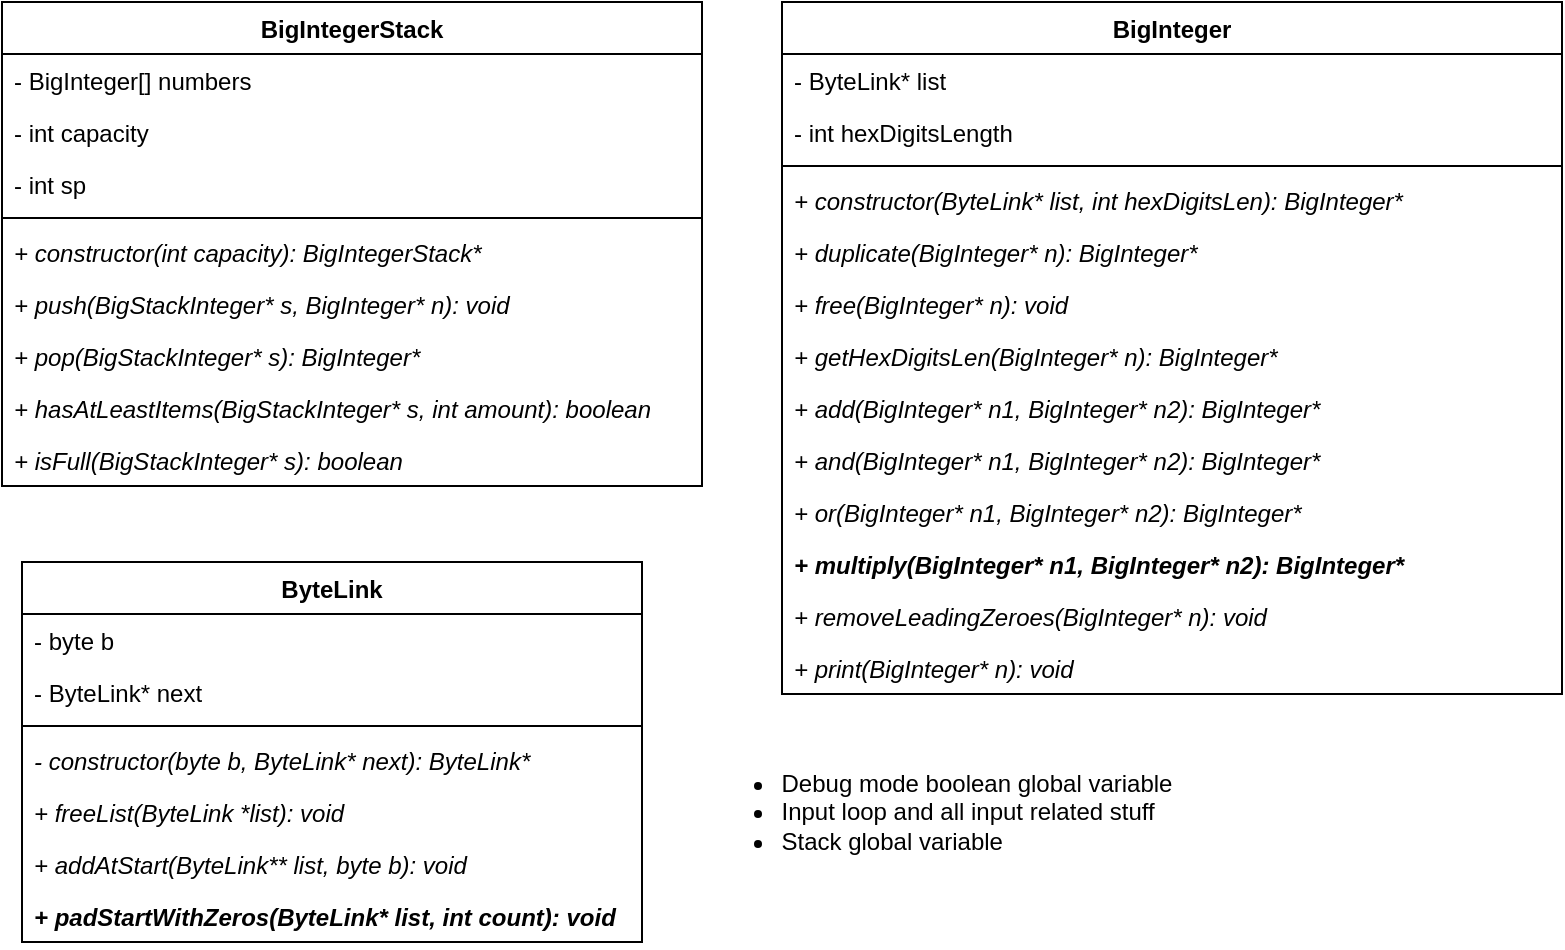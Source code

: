 <mxfile version="13.1.2" type="device"><diagram id="C5RBs43oDa-KdzZeNtuy" name="Page-1"><mxGraphModel dx="934" dy="535" grid="1" gridSize="10" guides="1" tooltips="1" connect="1" arrows="1" fold="1" page="1" pageScale="1" pageWidth="827" pageHeight="1169" math="0" shadow="0"><root><mxCell id="WIyWlLk6GJQsqaUBKTNV-0"/><mxCell id="WIyWlLk6GJQsqaUBKTNV-1" parent="WIyWlLk6GJQsqaUBKTNV-0"/><mxCell id="xgbD1AQFIxNSI7o3tHPw-13" value="ByteLink" style="swimlane;fontStyle=1;align=center;verticalAlign=top;childLayout=stackLayout;horizontal=1;startSize=26;horizontalStack=0;resizeParent=1;resizeParentMax=0;resizeLast=0;collapsible=1;marginBottom=0;" parent="WIyWlLk6GJQsqaUBKTNV-1" vertex="1"><mxGeometry x="50" y="340" width="310" height="190" as="geometry"/></mxCell><mxCell id="xgbD1AQFIxNSI7o3tHPw-17" value="- byte b" style="text;strokeColor=none;fillColor=none;align=left;verticalAlign=top;spacingLeft=4;spacingRight=4;overflow=hidden;rotatable=0;points=[[0,0.5],[1,0.5]];portConstraint=eastwest;" parent="xgbD1AQFIxNSI7o3tHPw-13" vertex="1"><mxGeometry y="26" width="310" height="26" as="geometry"/></mxCell><mxCell id="xgbD1AQFIxNSI7o3tHPw-14" value="- ByteLink* next" style="text;strokeColor=none;fillColor=none;align=left;verticalAlign=top;spacingLeft=4;spacingRight=4;overflow=hidden;rotatable=0;points=[[0,0.5],[1,0.5]];portConstraint=eastwest;" parent="xgbD1AQFIxNSI7o3tHPw-13" vertex="1"><mxGeometry y="52" width="310" height="26" as="geometry"/></mxCell><mxCell id="xgbD1AQFIxNSI7o3tHPw-15" value="" style="line;strokeWidth=1;fillColor=none;align=left;verticalAlign=middle;spacingTop=-1;spacingLeft=3;spacingRight=3;rotatable=0;labelPosition=right;points=[];portConstraint=eastwest;" parent="xgbD1AQFIxNSI7o3tHPw-13" vertex="1"><mxGeometry y="78" width="310" height="8" as="geometry"/></mxCell><mxCell id="xgbD1AQFIxNSI7o3tHPw-19" value="- constructor(byte b, ByteLink* next): ByteLink*" style="text;strokeColor=none;fillColor=none;align=left;verticalAlign=top;spacingLeft=4;spacingRight=4;overflow=hidden;rotatable=0;points=[[0,0.5],[1,0.5]];portConstraint=eastwest;fontStyle=2" parent="xgbD1AQFIxNSI7o3tHPw-13" vertex="1"><mxGeometry y="86" width="310" height="26" as="geometry"/></mxCell><mxCell id="xgbD1AQFIxNSI7o3tHPw-16" value="+ freeList(ByteLink *list): void" style="text;strokeColor=none;fillColor=none;align=left;verticalAlign=top;spacingLeft=4;spacingRight=4;overflow=hidden;rotatable=0;points=[[0,0.5],[1,0.5]];portConstraint=eastwest;fontStyle=2" parent="xgbD1AQFIxNSI7o3tHPw-13" vertex="1"><mxGeometry y="112" width="310" height="26" as="geometry"/></mxCell><mxCell id="KbLIu1FNh3P0LXooc88--2" value="+ addAtStart(ByteLink** list, byte b): void" style="text;strokeColor=none;fillColor=none;align=left;verticalAlign=top;spacingLeft=4;spacingRight=4;overflow=hidden;rotatable=0;points=[[0,0.5],[1,0.5]];portConstraint=eastwest;fontStyle=2" parent="xgbD1AQFIxNSI7o3tHPw-13" vertex="1"><mxGeometry y="138" width="310" height="26" as="geometry"/></mxCell><mxCell id="xgbD1AQFIxNSI7o3tHPw-20" value="+ padStartWithZeros(ByteLink* list, int count): void" style="text;strokeColor=none;fillColor=none;align=left;verticalAlign=top;spacingLeft=4;spacingRight=4;overflow=hidden;rotatable=0;points=[[0,0.5],[1,0.5]];portConstraint=eastwest;fontStyle=3" parent="xgbD1AQFIxNSI7o3tHPw-13" vertex="1"><mxGeometry y="164" width="310" height="26" as="geometry"/></mxCell><mxCell id="xgbD1AQFIxNSI7o3tHPw-21" value="BigInteger" style="swimlane;fontStyle=1;align=center;verticalAlign=top;childLayout=stackLayout;horizontal=1;startSize=26;horizontalStack=0;resizeParent=1;resizeParentMax=0;resizeLast=0;collapsible=1;marginBottom=0;" parent="WIyWlLk6GJQsqaUBKTNV-1" vertex="1"><mxGeometry x="430" y="60" width="390" height="346" as="geometry"/></mxCell><mxCell id="xgbD1AQFIxNSI7o3tHPw-22" value="- ByteLink* list" style="text;strokeColor=none;fillColor=none;align=left;verticalAlign=top;spacingLeft=4;spacingRight=4;overflow=hidden;rotatable=0;points=[[0,0.5],[1,0.5]];portConstraint=eastwest;" parent="xgbD1AQFIxNSI7o3tHPw-21" vertex="1"><mxGeometry y="26" width="390" height="26" as="geometry"/></mxCell><mxCell id="xgbD1AQFIxNSI7o3tHPw-25" value="- int hexDigitsLength" style="text;strokeColor=none;fillColor=none;align=left;verticalAlign=top;spacingLeft=4;spacingRight=4;overflow=hidden;rotatable=0;points=[[0,0.5],[1,0.5]];portConstraint=eastwest;" parent="xgbD1AQFIxNSI7o3tHPw-21" vertex="1"><mxGeometry y="52" width="390" height="26" as="geometry"/></mxCell><mxCell id="xgbD1AQFIxNSI7o3tHPw-23" value="" style="line;strokeWidth=1;fillColor=none;align=left;verticalAlign=middle;spacingTop=-1;spacingLeft=3;spacingRight=3;rotatable=0;labelPosition=right;points=[];portConstraint=eastwest;" parent="xgbD1AQFIxNSI7o3tHPw-21" vertex="1"><mxGeometry y="78" width="390" height="8" as="geometry"/></mxCell><mxCell id="xgbD1AQFIxNSI7o3tHPw-52" value="+ constructor(ByteLink* list, int hexDigitsLen): BigInteger*" style="text;strokeColor=none;fillColor=none;align=left;verticalAlign=top;spacingLeft=4;spacingRight=4;overflow=hidden;rotatable=0;points=[[0,0.5],[1,0.5]];portConstraint=eastwest;fontStyle=2" parent="xgbD1AQFIxNSI7o3tHPw-21" vertex="1"><mxGeometry y="86" width="390" height="26" as="geometry"/></mxCell><mxCell id="xgbD1AQFIxNSI7o3tHPw-51" value="+ duplicate(BigInteger* n): BigInteger*" style="text;strokeColor=none;fillColor=none;align=left;verticalAlign=top;spacingLeft=4;spacingRight=4;overflow=hidden;rotatable=0;points=[[0,0.5],[1,0.5]];portConstraint=eastwest;fontStyle=2" parent="xgbD1AQFIxNSI7o3tHPw-21" vertex="1"><mxGeometry y="112" width="390" height="26" as="geometry"/></mxCell><mxCell id="xgbD1AQFIxNSI7o3tHPw-35" value="+ free(BigInteger* n): void" style="text;strokeColor=none;fillColor=none;align=left;verticalAlign=top;spacingLeft=4;spacingRight=4;overflow=hidden;rotatable=0;points=[[0,0.5],[1,0.5]];portConstraint=eastwest;fontStyle=2" parent="xgbD1AQFIxNSI7o3tHPw-21" vertex="1"><mxGeometry y="138" width="390" height="26" as="geometry"/></mxCell><mxCell id="xgbD1AQFIxNSI7o3tHPw-42" value="+ getHexDigitsLen(BigInteger* n): BigInteger*" style="text;strokeColor=none;fillColor=none;align=left;verticalAlign=top;spacingLeft=4;spacingRight=4;overflow=hidden;rotatable=0;points=[[0,0.5],[1,0.5]];portConstraint=eastwest;fontStyle=2" parent="xgbD1AQFIxNSI7o3tHPw-21" vertex="1"><mxGeometry y="164" width="390" height="26" as="geometry"/></mxCell><mxCell id="xgbD1AQFIxNSI7o3tHPw-24" value="+ add(BigInteger* n1, BigInteger* n2): BigInteger*" style="text;strokeColor=none;fillColor=none;align=left;verticalAlign=top;spacingLeft=4;spacingRight=4;overflow=hidden;rotatable=0;points=[[0,0.5],[1,0.5]];portConstraint=eastwest;fontStyle=2" parent="xgbD1AQFIxNSI7o3tHPw-21" vertex="1"><mxGeometry y="190" width="390" height="26" as="geometry"/></mxCell><mxCell id="xgbD1AQFIxNSI7o3tHPw-36" value="+ and(BigInteger* n1, BigInteger* n2): BigInteger*" style="text;strokeColor=none;fillColor=none;align=left;verticalAlign=top;spacingLeft=4;spacingRight=4;overflow=hidden;rotatable=0;points=[[0,0.5],[1,0.5]];portConstraint=eastwest;fontStyle=2" parent="xgbD1AQFIxNSI7o3tHPw-21" vertex="1"><mxGeometry y="216" width="390" height="26" as="geometry"/></mxCell><mxCell id="xgbD1AQFIxNSI7o3tHPw-37" value="+ or(BigInteger* n1, BigInteger* n2): BigInteger*" style="text;strokeColor=none;fillColor=none;align=left;verticalAlign=top;spacingLeft=4;spacingRight=4;overflow=hidden;rotatable=0;points=[[0,0.5],[1,0.5]];portConstraint=eastwest;fontStyle=2" parent="xgbD1AQFIxNSI7o3tHPw-21" vertex="1"><mxGeometry y="242" width="390" height="26" as="geometry"/></mxCell><mxCell id="xgbD1AQFIxNSI7o3tHPw-44" value="+ multiply(BigInteger* n1, BigInteger* n2): BigInteger*" style="text;strokeColor=none;fillColor=none;align=left;verticalAlign=top;spacingLeft=4;spacingRight=4;overflow=hidden;rotatable=0;points=[[0,0.5],[1,0.5]];portConstraint=eastwest;fontStyle=3" parent="xgbD1AQFIxNSI7o3tHPw-21" vertex="1"><mxGeometry y="268" width="390" height="26" as="geometry"/></mxCell><mxCell id="xgbD1AQFIxNSI7o3tHPw-18" value="+ removeLeadingZeroes(BigInteger* n): void" style="text;strokeColor=none;fillColor=none;align=left;verticalAlign=top;spacingLeft=4;spacingRight=4;overflow=hidden;rotatable=0;points=[[0,0.5],[1,0.5]];portConstraint=eastwest;fontStyle=2" parent="xgbD1AQFIxNSI7o3tHPw-21" vertex="1"><mxGeometry y="294" width="390" height="26" as="geometry"/></mxCell><mxCell id="xgbD1AQFIxNSI7o3tHPw-34" value="+ print(BigInteger* n): void" style="text;strokeColor=none;fillColor=none;align=left;verticalAlign=top;spacingLeft=4;spacingRight=4;overflow=hidden;rotatable=0;points=[[0,0.5],[1,0.5]];portConstraint=eastwest;fontStyle=2" parent="xgbD1AQFIxNSI7o3tHPw-21" vertex="1"><mxGeometry y="320" width="390" height="26" as="geometry"/></mxCell><mxCell id="xgbD1AQFIxNSI7o3tHPw-54" value="&lt;ul&gt;&lt;li&gt;Debug mode boolean global variable&lt;/li&gt;&lt;li style=&quot;text-align: left&quot;&gt;Input loop and all input related stuff&lt;/li&gt;&lt;li style=&quot;text-align: left&quot;&gt;Stack global variable&lt;/li&gt;&lt;/ul&gt;" style="text;html=1;strokeColor=none;fillColor=none;align=center;verticalAlign=middle;whiteSpace=wrap;rounded=0;" parent="WIyWlLk6GJQsqaUBKTNV-1" vertex="1"><mxGeometry x="380" y="440" width="255" height="50" as="geometry"/></mxCell><mxCell id="xgbD1AQFIxNSI7o3tHPw-38" value="BigIntegerStack" style="swimlane;fontStyle=1;align=center;verticalAlign=top;childLayout=stackLayout;horizontal=1;startSize=26;horizontalStack=0;resizeParent=1;resizeParentMax=0;resizeLast=0;collapsible=1;marginBottom=0;" parent="WIyWlLk6GJQsqaUBKTNV-1" vertex="1"><mxGeometry x="40" y="60" width="350" height="242" as="geometry"/></mxCell><mxCell id="xgbD1AQFIxNSI7o3tHPw-45" value="- BigInteger[] numbers" style="text;strokeColor=none;fillColor=none;align=left;verticalAlign=top;spacingLeft=4;spacingRight=4;overflow=hidden;rotatable=0;points=[[0,0.5],[1,0.5]];portConstraint=eastwest;" parent="xgbD1AQFIxNSI7o3tHPw-38" vertex="1"><mxGeometry y="26" width="350" height="26" as="geometry"/></mxCell><mxCell id="xgbD1AQFIxNSI7o3tHPw-50" value="- int capacity" style="text;strokeColor=none;fillColor=none;align=left;verticalAlign=top;spacingLeft=4;spacingRight=4;overflow=hidden;rotatable=0;points=[[0,0.5],[1,0.5]];portConstraint=eastwest;" parent="xgbD1AQFIxNSI7o3tHPw-38" vertex="1"><mxGeometry y="52" width="350" height="26" as="geometry"/></mxCell><mxCell id="xgbD1AQFIxNSI7o3tHPw-39" value="- int sp" style="text;strokeColor=none;fillColor=none;align=left;verticalAlign=top;spacingLeft=4;spacingRight=4;overflow=hidden;rotatable=0;points=[[0,0.5],[1,0.5]];portConstraint=eastwest;" parent="xgbD1AQFIxNSI7o3tHPw-38" vertex="1"><mxGeometry y="78" width="350" height="26" as="geometry"/></mxCell><mxCell id="xgbD1AQFIxNSI7o3tHPw-40" value="" style="line;strokeWidth=1;fillColor=none;align=left;verticalAlign=middle;spacingTop=-1;spacingLeft=3;spacingRight=3;rotatable=0;labelPosition=right;points=[];portConstraint=eastwest;" parent="xgbD1AQFIxNSI7o3tHPw-38" vertex="1"><mxGeometry y="104" width="350" height="8" as="geometry"/></mxCell><mxCell id="KbLIu1FNh3P0LXooc88--0" value="+ constructor(int capacity): BigIntegerStack*" style="text;strokeColor=none;fillColor=none;align=left;verticalAlign=top;spacingLeft=4;spacingRight=4;overflow=hidden;rotatable=0;points=[[0,0.5],[1,0.5]];portConstraint=eastwest;fontStyle=2" parent="xgbD1AQFIxNSI7o3tHPw-38" vertex="1"><mxGeometry y="112" width="350" height="26" as="geometry"/></mxCell><mxCell id="xgbD1AQFIxNSI7o3tHPw-48" value="+ push(BigStackInteger* s, BigInteger* n): void" style="text;strokeColor=none;fillColor=none;align=left;verticalAlign=top;spacingLeft=4;spacingRight=4;overflow=hidden;rotatable=0;points=[[0,0.5],[1,0.5]];portConstraint=eastwest;fontStyle=2" parent="xgbD1AQFIxNSI7o3tHPw-38" vertex="1"><mxGeometry y="138" width="350" height="26" as="geometry"/></mxCell><mxCell id="xgbD1AQFIxNSI7o3tHPw-41" value="+ pop(BigStackInteger* s): BigInteger*" style="text;strokeColor=none;fillColor=none;align=left;verticalAlign=top;spacingLeft=4;spacingRight=4;overflow=hidden;rotatable=0;points=[[0,0.5],[1,0.5]];portConstraint=eastwest;fontStyle=2" parent="xgbD1AQFIxNSI7o3tHPw-38" vertex="1"><mxGeometry y="164" width="350" height="26" as="geometry"/></mxCell><mxCell id="xgbD1AQFIxNSI7o3tHPw-49" value="+ hasAtLeastItems(BigStackInteger* s, int amount): boolean" style="text;strokeColor=none;fillColor=none;align=left;verticalAlign=top;spacingLeft=4;spacingRight=4;overflow=hidden;rotatable=0;points=[[0,0.5],[1,0.5]];portConstraint=eastwest;fontStyle=2" parent="xgbD1AQFIxNSI7o3tHPw-38" vertex="1"><mxGeometry y="190" width="350" height="26" as="geometry"/></mxCell><mxCell id="xgbD1AQFIxNSI7o3tHPw-47" value="+ isFull(BigStackInteger* s): boolean" style="text;strokeColor=none;fillColor=none;align=left;verticalAlign=top;spacingLeft=4;spacingRight=4;overflow=hidden;rotatable=0;points=[[0,0.5],[1,0.5]];portConstraint=eastwest;fontStyle=2" parent="xgbD1AQFIxNSI7o3tHPw-38" vertex="1"><mxGeometry y="216" width="350" height="26" as="geometry"/></mxCell></root></mxGraphModel></diagram></mxfile>